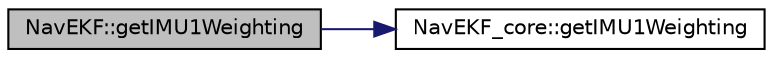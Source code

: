 digraph "NavEKF::getIMU1Weighting"
{
 // INTERACTIVE_SVG=YES
  edge [fontname="Helvetica",fontsize="10",labelfontname="Helvetica",labelfontsize="10"];
  node [fontname="Helvetica",fontsize="10",shape=record];
  rankdir="LR";
  Node1 [label="NavEKF::getIMU1Weighting",height=0.2,width=0.4,color="black", fillcolor="grey75", style="filled", fontcolor="black"];
  Node1 -> Node2 [color="midnightblue",fontsize="10",style="solid",fontname="Helvetica"];
  Node2 [label="NavEKF_core::getIMU1Weighting",height=0.2,width=0.4,color="black", fillcolor="white", style="filled",URL="$classNavEKF__core.html#aae5ffbf18ea37ada175d5f89187f9bfc"];
}
